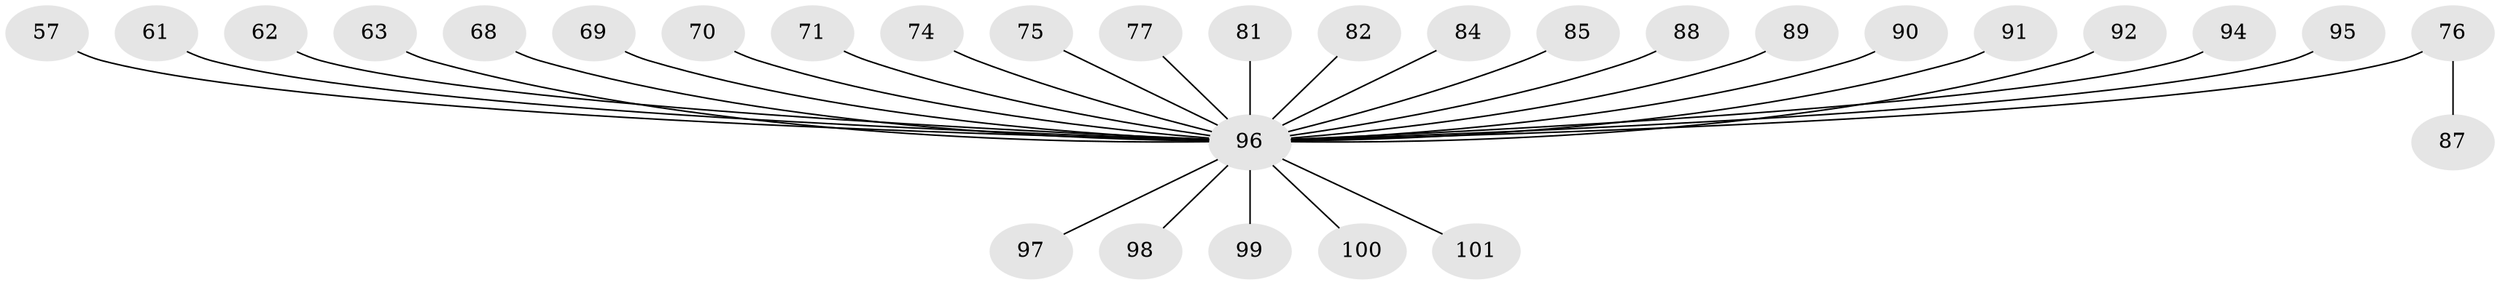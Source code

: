// original degree distribution, {5: 0.04950495049504951, 4: 0.04950495049504951, 6: 0.019801980198019802, 3: 0.13861386138613863, 1: 0.48514851485148514, 2: 0.25742574257425743}
// Generated by graph-tools (version 1.1) at 2025/55/03/04/25 21:55:54]
// undirected, 30 vertices, 29 edges
graph export_dot {
graph [start="1"]
  node [color=gray90,style=filled];
  57;
  61;
  62;
  63;
  68;
  69;
  70;
  71;
  74;
  75 [super="+58"];
  76;
  77 [super="+49"];
  81;
  82;
  84;
  85;
  87;
  88;
  89;
  90;
  91;
  92;
  94;
  95 [super="+67"];
  96 [super="+39+34+37+80+66+32+33+46+48+36+42+45+93+47+83+79+50+53+55+86+56"];
  97;
  98;
  99;
  100;
  101;
  57 -- 96;
  61 -- 96;
  62 -- 96;
  63 -- 96;
  68 -- 96;
  69 -- 96;
  70 -- 96;
  71 -- 96;
  74 -- 96;
  75 -- 96;
  76 -- 87;
  76 -- 96;
  77 -- 96;
  81 -- 96;
  82 -- 96;
  84 -- 96;
  85 -- 96;
  88 -- 96;
  89 -- 96;
  90 -- 96;
  91 -- 96;
  92 -- 96;
  94 -- 96;
  95 -- 96;
  96 -- 99;
  96 -- 100;
  96 -- 97;
  96 -- 98;
  96 -- 101;
}
